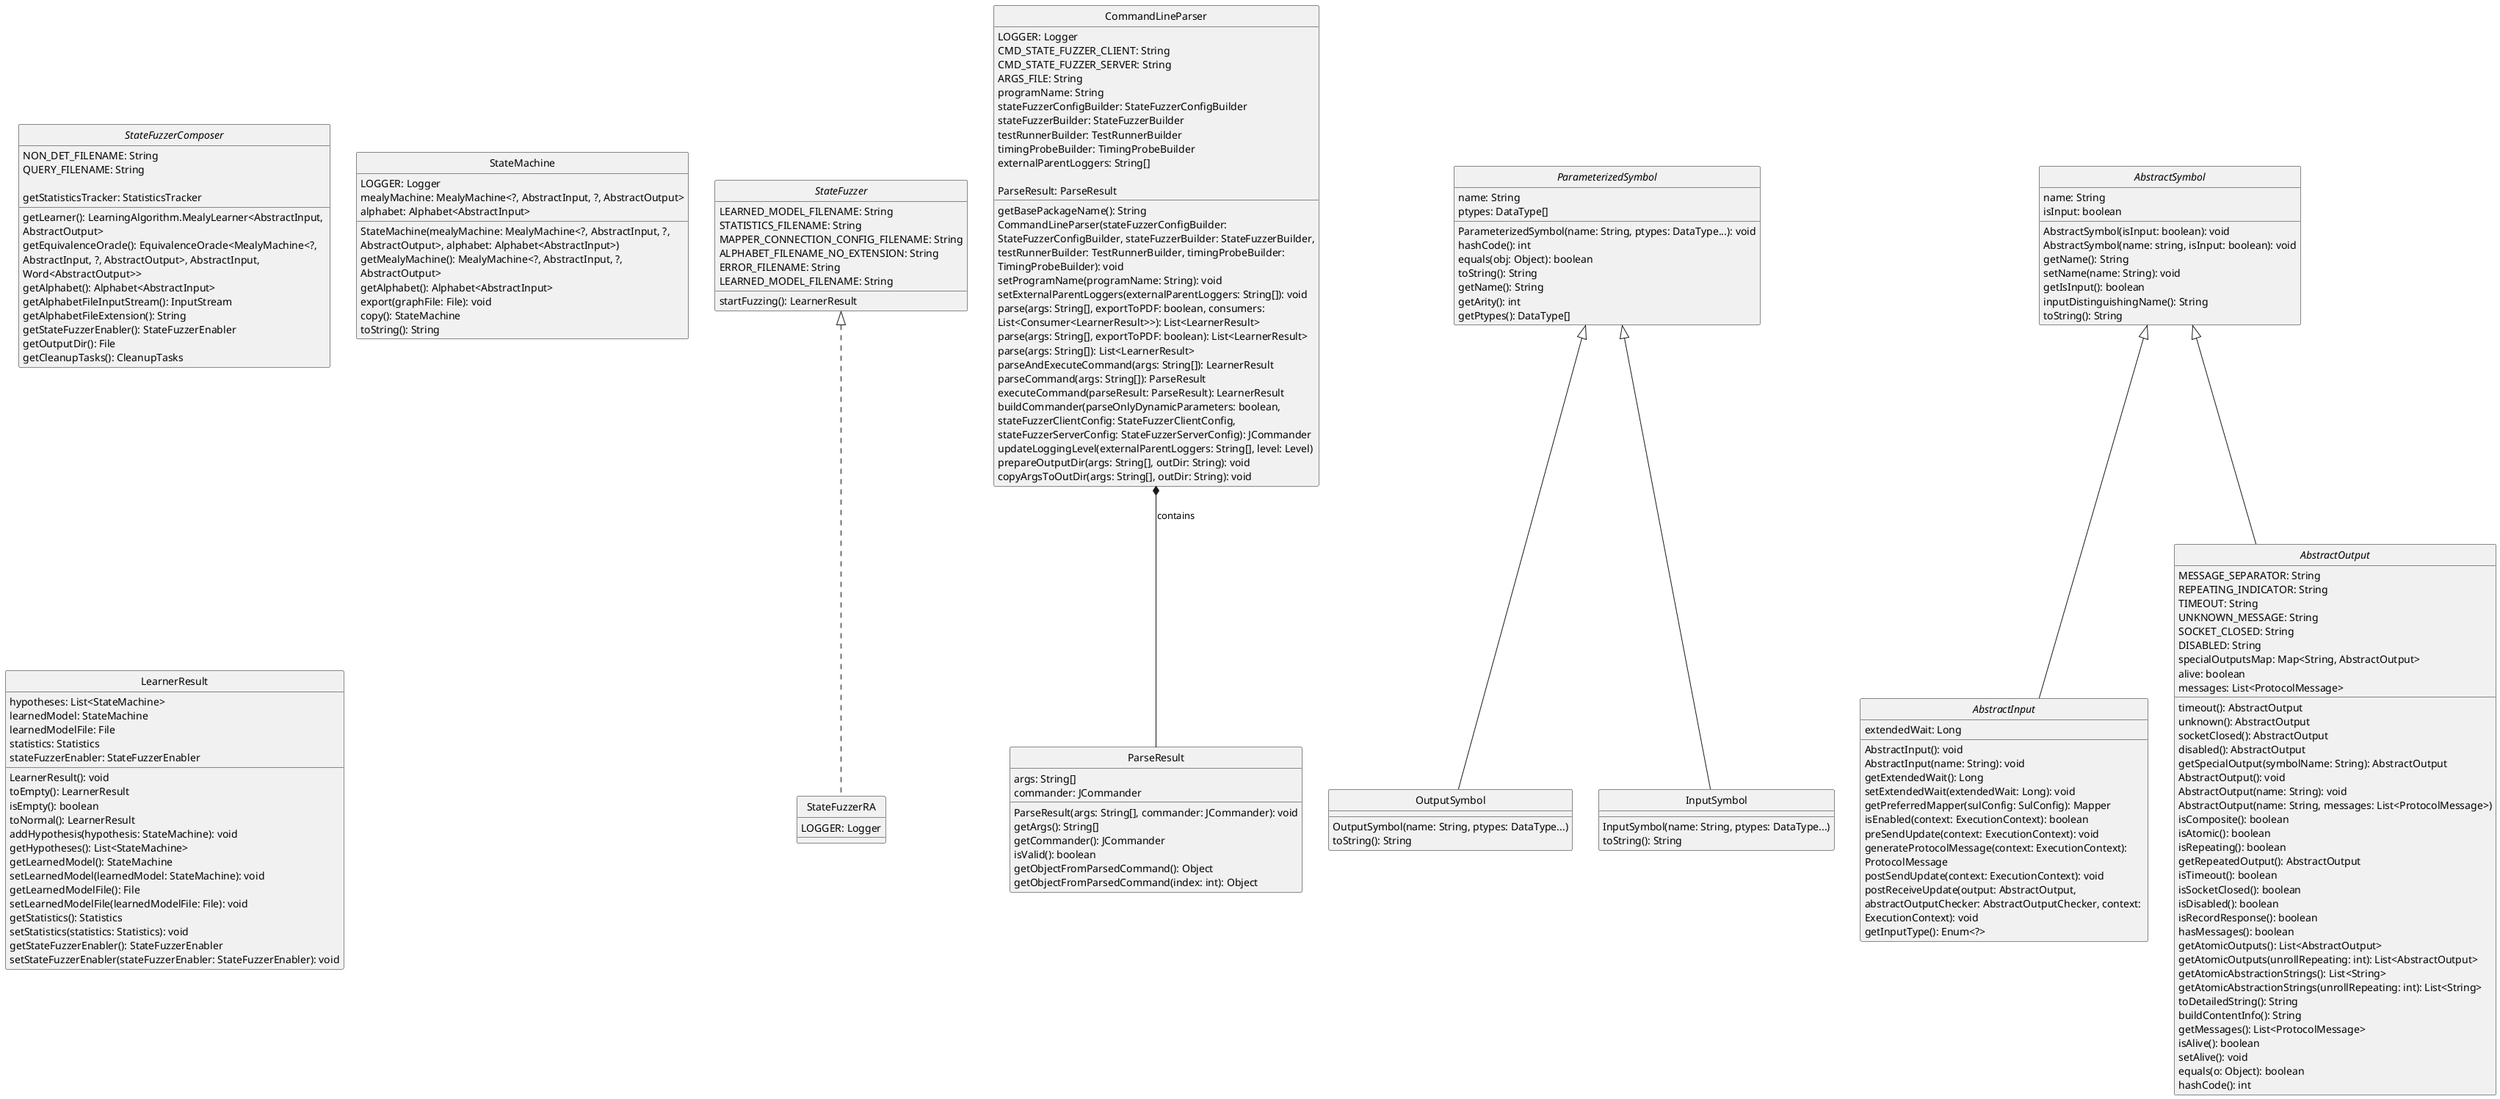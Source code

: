 @startuml
skinparam style strictuml
skinparam maxMessageSize 100

interface StateFuzzer {
    LEARNED_MODEL_FILENAME: String
    STATISTICS_FILENAME: String
    MAPPER_CONNECTION_CONFIG_FILENAME: String
    ALPHABET_FILENAME_NO_EXTENSION: String
    ERROR_FILENAME: String
    LEARNED_MODEL_FILENAME: String

    startFuzzing(): LearnerResult
}

class StateFuzzerRA implements StateFuzzer {
    LOGGER: Logger
}

interface StateFuzzerComposer {
    NON_DET_FILENAME: String
    QUERY_FILENAME: String

    getStatisticsTracker: StatisticsTracker
    getLearner(): LearningAlgorithm.MealyLearner<AbstractInput, \nAbstractOutput>
    getEquivalenceOracle(): EquivalenceOracle<MealyMachine<?, \nAbstractInput, ?, AbstractOutput>, AbstractInput, \nWord<AbstractOutput>>
    getAlphabet(): Alphabet<AbstractInput>
    getAlphabetFileInputStream(): InputStream
    getAlphabetFileExtension(): String
    getStateFuzzerEnabler(): StateFuzzerEnabler
    getOutputDir(): File
    getCleanupTasks(): CleanupTasks
}

class CommandLineParser {
    LOGGER: Logger
    CMD_STATE_FUZZER_CLIENT: String
    CMD_STATE_FUZZER_SERVER: String
    ARGS_FILE: String
    programName: String
    stateFuzzerConfigBuilder: StateFuzzerConfigBuilder
    stateFuzzerBuilder: StateFuzzerBuilder
    testRunnerBuilder: TestRunnerBuilder
    timingProbeBuilder: TimingProbeBuilder
    externalParentLoggers: String[]

    getBasePackageName(): String
    CommandLineParser(stateFuzzerConfigBuilder: \nStateFuzzerConfigBuilder, stateFuzzerBuilder: StateFuzzerBuilder,\ntestRunnerBuilder: TestRunnerBuilder, timingProbeBuilder: \nTimingProbeBuilder): void
    setProgramName(programName: String): void
    setExternalParentLoggers(externalParentLoggers: String[]): void
    parse(args: String[], exportToPDF: boolean, consumers: \nList<Consumer<LearnerResult>>): List<LearnerResult>
    parse(args: String[], exportToPDF: boolean): List<LearnerResult>
    parse(args: String[]): List<LearnerResult>
    parseAndExecuteCommand(args: String[]): LearnerResult
    parseCommand(args: String[]): ParseResult
    executeCommand(parseResult: ParseResult): LearnerResult
    buildCommander(parseOnlyDynamicParameters: boolean, \nstateFuzzerClientConfig: StateFuzzerClientConfig, \nstateFuzzerServerConfig: StateFuzzerServerConfig): JCommander
    updateLoggingLevel(externalParentLoggers: String[], level: Level)
    prepareOutputDir(args: String[], outDir: String): void
    copyArgsToOutDir(args: String[], outDir: String): void
    ParseResult: ParseResult
}

CommandLineParser *-- ParseResult : contains

class ParseResult {
    args: String[]
    commander: JCommander

    ParseResult(args: String[], commander: JCommander): void
    getArgs(): String[]
    getCommander(): JCommander
    isValid(): boolean
    getObjectFromParsedCommand(): Object
    getObjectFromParsedCommand(index: int): Object
}

class StateMachine {
    LOGGER: Logger
    mealyMachine: MealyMachine<?, AbstractInput, ?, AbstractOutput>
    alphabet: Alphabet<AbstractInput>

    StateMachine(mealyMachine: MealyMachine<?, AbstractInput, ?, \nAbstractOutput>, alphabet: Alphabet<AbstractInput>)
    getMealyMachine(): MealyMachine<?, AbstractInput, ?, \nAbstractOutput>
    getAlphabet(): Alphabet<AbstractInput>
    export(graphFile: File): void
    copy(): StateMachine
    toString(): String
}

class LearnerResult {
    hypotheses: List<StateMachine>
    learnedModel: StateMachine
    learnedModelFile: File
    statistics: Statistics
    stateFuzzerEnabler: StateFuzzerEnabler

    LearnerResult(): void
    toEmpty(): LearnerResult
    isEmpty(): boolean
    toNormal(): LearnerResult
    addHypothesis(hypothesis: StateMachine): void
    getHypotheses(): List<StateMachine>
    getLearnedModel(): StateMachine
    setLearnedModel(learnedModel: StateMachine): void
    getLearnedModelFile(): File
    setLearnedModelFile(learnedModelFile: File): void
    getStatistics(): Statistics
    setStatistics(statistics: Statistics): void
    getStateFuzzerEnabler(): StateFuzzerEnabler
    setStateFuzzerEnabler(stateFuzzerEnabler: StateFuzzerEnabler): void
}

abstract class ParameterizedSymbol {
    name: String
    ptypes: DataType[]

    ParameterizedSymbol(name: String, ptypes: DataType...): void
    hashCode(): int
    equals(obj: Object): boolean
    toString(): String
    getName(): String
    getArity(): int
    getPtypes(): DataType[]
}

class OutputSymbol extends ParameterizedSymbol {
    OutputSymbol(name: String, ptypes: DataType...)
    toString(): String
}

class InputSymbol extends ParameterizedSymbol {
    InputSymbol(name: String, ptypes: DataType...)
    toString(): String
}

abstract class AbstractSymbol {
    name: String
    isInput: boolean
    
    AbstractSymbol(isInput: boolean): void
    AbstractSymbol(name: string, isInput: boolean): void
    getName(): String
    setName(name: String): void
    getIsInput(): boolean
    inputDistinguishingName(): String
    toString(): String
}

abstract class AbstractInput extends AbstractSymbol {
    extendedWait: Long

    AbstractInput(): void
    AbstractInput(name: String): void
    getExtendedWait(): Long
    setExtendedWait(extendedWait: Long): void
    getPreferredMapper(sulConfig: SulConfig): Mapper
    isEnabled(context: ExecutionContext): boolean
    preSendUpdate(context: ExecutionContext): void
    generateProtocolMessage(context: ExecutionContext): \nProtocolMessage
    postSendUpdate(context: ExecutionContext): void
    postReceiveUpdate(output: AbstractOutput, \nabstractOutputChecker: AbstractOutputChecker, context: \nExecutionContext): void
    getInputType(): Enum<?>
}

abstract class AbstractOutput extends AbstractSymbol {
    MESSAGE_SEPARATOR: String
    REPEATING_INDICATOR: String
    TIMEOUT: String
    UNKNOWN_MESSAGE: String
    SOCKET_CLOSED: String
    DISABLED: String
    specialOutputsMap: Map<String, AbstractOutput>
    alive: boolean
    messages: List<ProtocolMessage>

    timeout(): AbstractOutput
    unknown(): AbstractOutput
    socketClosed(): AbstractOutput
    disabled(): AbstractOutput
    getSpecialOutput(symbolName: String): AbstractOutput
    AbstractOutput(): void
    AbstractOutput(name: String): void
    AbstractOutput(name: String, messages: List<ProtocolMessage>)
    isComposite(): boolean
    isAtomic(): boolean
    isRepeating(): boolean
    getRepeatedOutput(): AbstractOutput
    isTimeout(): boolean
    isSocketClosed(): boolean
    isDisabled(): boolean
    isRecordResponse(): boolean
    hasMessages(): boolean
    getAtomicOutputs(): List<AbstractOutput>
    getAtomicOutputs(unrollRepeating: int): List<AbstractOutput>
    getAtomicAbstractionStrings(): List<String>
    getAtomicAbstractionStrings(unrollRepeating: int): List<String>
    toDetailedString(): String
    buildContentInfo(): String
    getMessages(): List<ProtocolMessage>
    isAlive(): boolean
    setAlive(): void
    equals(o: Object): boolean
    hashCode(): int
}

@enduml